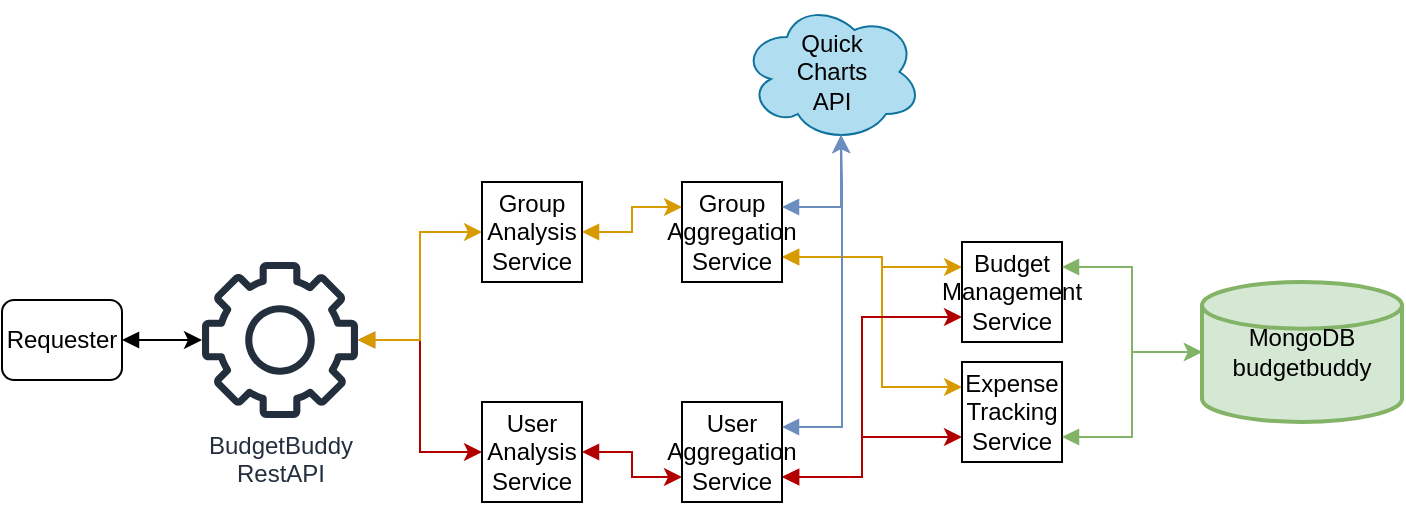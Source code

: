 <mxfile version="24.0.0" type="github">
  <diagram name="Page-1" id="BalPlbMgdHSa1vw7bANc">
    <mxGraphModel dx="2266" dy="845" grid="1" gridSize="10" guides="1" tooltips="1" connect="1" arrows="1" fold="1" page="1" pageScale="1" pageWidth="850" pageHeight="1100" math="0" shadow="0">
      <root>
        <mxCell id="0" />
        <mxCell id="1" parent="0" />
        <mxCell id="A4Yl5S7vAnFNvu0Suwrk-40" style="edgeStyle=orthogonalEdgeStyle;rounded=0;orthogonalLoop=1;jettySize=auto;html=1;entryX=0;entryY=0.5;entryDx=0;entryDy=0;fillColor=#e51400;strokeColor=#B20000;startArrow=block;startFill=1;" edge="1" parent="1" source="A4Yl5S7vAnFNvu0Suwrk-37" target="A4Yl5S7vAnFNvu0Suwrk-39">
          <mxGeometry relative="1" as="geometry" />
        </mxCell>
        <mxCell id="A4Yl5S7vAnFNvu0Suwrk-41" style="edgeStyle=orthogonalEdgeStyle;rounded=0;orthogonalLoop=1;jettySize=auto;html=1;entryX=0;entryY=0.5;entryDx=0;entryDy=0;fillColor=#ffcd28;strokeColor=#d79b00;startArrow=block;startFill=1;gradientColor=#ffa500;" edge="1" parent="1" source="A4Yl5S7vAnFNvu0Suwrk-37" target="A4Yl5S7vAnFNvu0Suwrk-38">
          <mxGeometry relative="1" as="geometry" />
        </mxCell>
        <mxCell id="A4Yl5S7vAnFNvu0Suwrk-37" value="BudgetBuddy&lt;div&gt;RestAPI&lt;/div&gt;" style="sketch=0;outlineConnect=0;fontColor=#232F3E;gradientColor=none;fillColor=#232F3D;strokeColor=none;dashed=0;verticalLabelPosition=bottom;verticalAlign=top;align=center;html=1;fontSize=12;fontStyle=0;aspect=fixed;pointerEvents=1;shape=mxgraph.aws4.gear;" vertex="1" parent="1">
          <mxGeometry x="110" y="570" width="78" height="78" as="geometry" />
        </mxCell>
        <mxCell id="A4Yl5S7vAnFNvu0Suwrk-43" style="edgeStyle=orthogonalEdgeStyle;rounded=0;orthogonalLoop=1;jettySize=auto;html=1;exitX=1;exitY=0.5;exitDx=0;exitDy=0;entryX=0;entryY=0.25;entryDx=0;entryDy=0;fillColor=#ffcd28;strokeColor=#d79b00;startArrow=block;startFill=1;gradientColor=#ffa500;" edge="1" parent="1" source="A4Yl5S7vAnFNvu0Suwrk-38" target="A4Yl5S7vAnFNvu0Suwrk-42">
          <mxGeometry relative="1" as="geometry" />
        </mxCell>
        <mxCell id="A4Yl5S7vAnFNvu0Suwrk-38" value="Group&lt;div&gt;Analysis&lt;/div&gt;&lt;div&gt;Service&lt;/div&gt;" style="whiteSpace=wrap;html=1;aspect=fixed;" vertex="1" parent="1">
          <mxGeometry x="250" y="530" width="50" height="50" as="geometry" />
        </mxCell>
        <mxCell id="A4Yl5S7vAnFNvu0Suwrk-45" style="edgeStyle=orthogonalEdgeStyle;rounded=0;orthogonalLoop=1;jettySize=auto;html=1;exitX=1;exitY=0.5;exitDx=0;exitDy=0;entryX=0;entryY=0.75;entryDx=0;entryDy=0;fillColor=#e51400;strokeColor=#B20000;startArrow=block;startFill=1;" edge="1" parent="1" source="A4Yl5S7vAnFNvu0Suwrk-39" target="A4Yl5S7vAnFNvu0Suwrk-44">
          <mxGeometry relative="1" as="geometry" />
        </mxCell>
        <mxCell id="A4Yl5S7vAnFNvu0Suwrk-39" value="&lt;div&gt;User&lt;/div&gt;&lt;div&gt;Analysis&lt;/div&gt;&lt;div&gt;Service&lt;/div&gt;" style="whiteSpace=wrap;html=1;aspect=fixed;" vertex="1" parent="1">
          <mxGeometry x="250" y="640" width="50" height="50" as="geometry" />
        </mxCell>
        <mxCell id="A4Yl5S7vAnFNvu0Suwrk-54" style="edgeStyle=orthogonalEdgeStyle;rounded=0;orthogonalLoop=1;jettySize=auto;html=1;exitX=1;exitY=0.75;exitDx=0;exitDy=0;entryX=0;entryY=0.25;entryDx=0;entryDy=0;fillColor=#ffcd28;strokeColor=#d79b00;startArrow=block;startFill=1;gradientColor=#ffa500;" edge="1" parent="1" source="A4Yl5S7vAnFNvu0Suwrk-42" target="A4Yl5S7vAnFNvu0Suwrk-47">
          <mxGeometry relative="1" as="geometry">
            <Array as="points">
              <mxPoint x="450" y="568" />
              <mxPoint x="450" y="633" />
            </Array>
          </mxGeometry>
        </mxCell>
        <mxCell id="A4Yl5S7vAnFNvu0Suwrk-60" style="edgeStyle=orthogonalEdgeStyle;rounded=0;orthogonalLoop=1;jettySize=auto;html=1;exitX=1;exitY=0.75;exitDx=0;exitDy=0;entryX=0;entryY=0.25;entryDx=0;entryDy=0;fillColor=#ffcd28;gradientColor=#ffa500;strokeColor=#d79b00;startArrow=block;startFill=1;" edge="1" parent="1" source="A4Yl5S7vAnFNvu0Suwrk-42" target="A4Yl5S7vAnFNvu0Suwrk-46">
          <mxGeometry relative="1" as="geometry">
            <Array as="points">
              <mxPoint x="450" y="568" />
              <mxPoint x="450" y="573" />
            </Array>
          </mxGeometry>
        </mxCell>
        <mxCell id="A4Yl5S7vAnFNvu0Suwrk-42" value="Group&lt;div&gt;Aggregation&lt;/div&gt;&lt;div&gt;Service&lt;/div&gt;" style="whiteSpace=wrap;html=1;aspect=fixed;" vertex="1" parent="1">
          <mxGeometry x="350" y="530" width="50" height="50" as="geometry" />
        </mxCell>
        <mxCell id="A4Yl5S7vAnFNvu0Suwrk-51" style="edgeStyle=orthogonalEdgeStyle;rounded=0;orthogonalLoop=1;jettySize=auto;html=1;exitX=1;exitY=0.75;exitDx=0;exitDy=0;entryX=0;entryY=0.75;entryDx=0;entryDy=0;fillColor=#e51400;strokeColor=#B20000;startArrow=block;startFill=1;" edge="1" parent="1" source="A4Yl5S7vAnFNvu0Suwrk-44" target="A4Yl5S7vAnFNvu0Suwrk-46">
          <mxGeometry relative="1" as="geometry">
            <Array as="points">
              <mxPoint x="440" y="678" />
              <mxPoint x="440" y="598" />
            </Array>
          </mxGeometry>
        </mxCell>
        <mxCell id="A4Yl5S7vAnFNvu0Suwrk-52" style="edgeStyle=orthogonalEdgeStyle;rounded=0;orthogonalLoop=1;jettySize=auto;html=1;exitX=1;exitY=0.75;exitDx=0;exitDy=0;entryX=0;entryY=0.75;entryDx=0;entryDy=0;fillColor=#e51400;strokeColor=#B20000;startArrow=block;startFill=1;" edge="1" parent="1" source="A4Yl5S7vAnFNvu0Suwrk-44" target="A4Yl5S7vAnFNvu0Suwrk-47">
          <mxGeometry relative="1" as="geometry">
            <Array as="points">
              <mxPoint x="440" y="678" />
              <mxPoint x="440" y="658" />
            </Array>
          </mxGeometry>
        </mxCell>
        <mxCell id="A4Yl5S7vAnFNvu0Suwrk-44" value="User&lt;div&gt;Aggregation&lt;/div&gt;&lt;div&gt;Service&lt;/div&gt;" style="whiteSpace=wrap;html=1;aspect=fixed;" vertex="1" parent="1">
          <mxGeometry x="350" y="640" width="50" height="50" as="geometry" />
        </mxCell>
        <mxCell id="A4Yl5S7vAnFNvu0Suwrk-46" value="Budget&lt;div&gt;Management&lt;/div&gt;&lt;div&gt;Service&lt;/div&gt;" style="whiteSpace=wrap;html=1;aspect=fixed;" vertex="1" parent="1">
          <mxGeometry x="490" y="560" width="50" height="50" as="geometry" />
        </mxCell>
        <mxCell id="A4Yl5S7vAnFNvu0Suwrk-47" value="Expense&lt;div&gt;Tracking&lt;/div&gt;&lt;div&gt;Service&lt;/div&gt;" style="whiteSpace=wrap;html=1;aspect=fixed;" vertex="1" parent="1">
          <mxGeometry x="490" y="620" width="50" height="50" as="geometry" />
        </mxCell>
        <mxCell id="A4Yl5S7vAnFNvu0Suwrk-48" value="MongoDB&lt;div&gt;budgetbuddy&lt;/div&gt;" style="strokeWidth=2;html=1;shape=mxgraph.flowchart.database;whiteSpace=wrap;fillColor=#d5e8d4;strokeColor=#82b366;" vertex="1" parent="1">
          <mxGeometry x="610" y="580" width="100" height="70" as="geometry" />
        </mxCell>
        <mxCell id="A4Yl5S7vAnFNvu0Suwrk-49" style="edgeStyle=orthogonalEdgeStyle;rounded=0;orthogonalLoop=1;jettySize=auto;html=1;entryX=0;entryY=0.5;entryDx=0;entryDy=0;entryPerimeter=0;fillColor=#d5e8d4;strokeColor=#82b366;startArrow=block;startFill=1;exitX=1;exitY=0.25;exitDx=0;exitDy=0;" edge="1" parent="1" source="A4Yl5S7vAnFNvu0Suwrk-46" target="A4Yl5S7vAnFNvu0Suwrk-48">
          <mxGeometry relative="1" as="geometry" />
        </mxCell>
        <mxCell id="A4Yl5S7vAnFNvu0Suwrk-50" style="edgeStyle=orthogonalEdgeStyle;rounded=0;orthogonalLoop=1;jettySize=auto;html=1;entryX=0;entryY=0.5;entryDx=0;entryDy=0;entryPerimeter=0;fillColor=#d5e8d4;strokeColor=#82b366;startArrow=block;startFill=1;exitX=1;exitY=0.75;exitDx=0;exitDy=0;" edge="1" parent="1" source="A4Yl5S7vAnFNvu0Suwrk-47" target="A4Yl5S7vAnFNvu0Suwrk-48">
          <mxGeometry relative="1" as="geometry" />
        </mxCell>
        <mxCell id="A4Yl5S7vAnFNvu0Suwrk-56" style="edgeStyle=orthogonalEdgeStyle;rounded=0;orthogonalLoop=1;jettySize=auto;html=1;exitX=1;exitY=0.5;exitDx=0;exitDy=0;startArrow=block;startFill=1;" edge="1" parent="1" source="A4Yl5S7vAnFNvu0Suwrk-55" target="A4Yl5S7vAnFNvu0Suwrk-37">
          <mxGeometry relative="1" as="geometry" />
        </mxCell>
        <mxCell id="A4Yl5S7vAnFNvu0Suwrk-55" value="Requester" style="rounded=1;whiteSpace=wrap;html=1;" vertex="1" parent="1">
          <mxGeometry x="10" y="589" width="60" height="40" as="geometry" />
        </mxCell>
        <mxCell id="A4Yl5S7vAnFNvu0Suwrk-57" value="Quick&lt;div&gt;Charts&lt;/div&gt;&lt;div&gt;API&lt;/div&gt;" style="ellipse;shape=cloud;whiteSpace=wrap;html=1;fillColor=#b1ddf0;strokeColor=#10739e;" vertex="1" parent="1">
          <mxGeometry x="380" y="440" width="90" height="70" as="geometry" />
        </mxCell>
        <mxCell id="A4Yl5S7vAnFNvu0Suwrk-62" style="edgeStyle=orthogonalEdgeStyle;rounded=0;orthogonalLoop=1;jettySize=auto;html=1;exitX=1;exitY=0.25;exitDx=0;exitDy=0;entryX=0.55;entryY=0.95;entryDx=0;entryDy=0;entryPerimeter=0;fillColor=#dae8fc;strokeColor=#6c8ebf;startArrow=block;startFill=1;" edge="1" parent="1" source="A4Yl5S7vAnFNvu0Suwrk-44" target="A4Yl5S7vAnFNvu0Suwrk-57">
          <mxGeometry relative="1" as="geometry">
            <Array as="points">
              <mxPoint x="430" y="653" />
              <mxPoint x="430" y="530" />
            </Array>
          </mxGeometry>
        </mxCell>
        <mxCell id="A4Yl5S7vAnFNvu0Suwrk-63" style="edgeStyle=orthogonalEdgeStyle;rounded=0;orthogonalLoop=1;jettySize=auto;html=1;exitX=1;exitY=0.25;exitDx=0;exitDy=0;entryX=0.55;entryY=0.95;entryDx=0;entryDy=0;entryPerimeter=0;fillColor=#dae8fc;strokeColor=#6c8ebf;startArrow=block;startFill=1;" edge="1" parent="1" source="A4Yl5S7vAnFNvu0Suwrk-42" target="A4Yl5S7vAnFNvu0Suwrk-57">
          <mxGeometry relative="1" as="geometry" />
        </mxCell>
      </root>
    </mxGraphModel>
  </diagram>
</mxfile>
